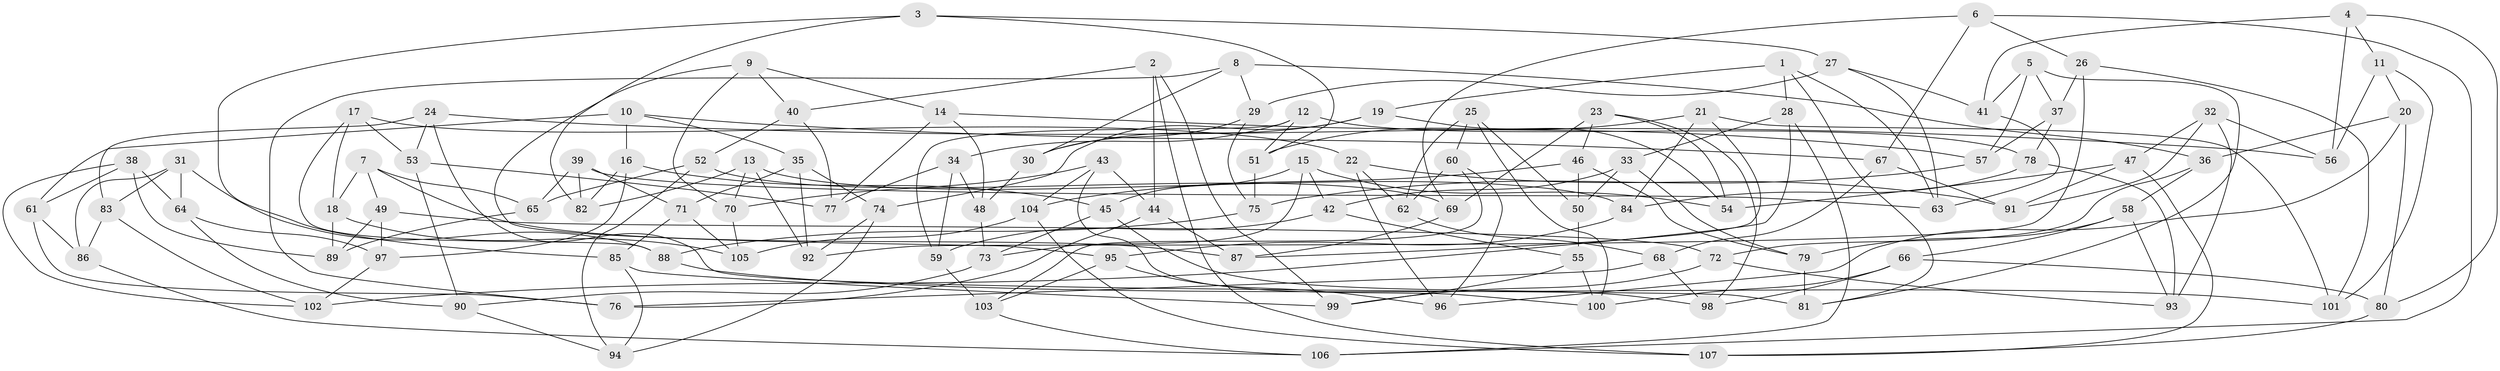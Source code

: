 // Generated by graph-tools (version 1.1) at 2025/16/03/09/25 04:16:30]
// undirected, 107 vertices, 214 edges
graph export_dot {
graph [start="1"]
  node [color=gray90,style=filled];
  1;
  2;
  3;
  4;
  5;
  6;
  7;
  8;
  9;
  10;
  11;
  12;
  13;
  14;
  15;
  16;
  17;
  18;
  19;
  20;
  21;
  22;
  23;
  24;
  25;
  26;
  27;
  28;
  29;
  30;
  31;
  32;
  33;
  34;
  35;
  36;
  37;
  38;
  39;
  40;
  41;
  42;
  43;
  44;
  45;
  46;
  47;
  48;
  49;
  50;
  51;
  52;
  53;
  54;
  55;
  56;
  57;
  58;
  59;
  60;
  61;
  62;
  63;
  64;
  65;
  66;
  67;
  68;
  69;
  70;
  71;
  72;
  73;
  74;
  75;
  76;
  77;
  78;
  79;
  80;
  81;
  82;
  83;
  84;
  85;
  86;
  87;
  88;
  89;
  90;
  91;
  92;
  93;
  94;
  95;
  96;
  97;
  98;
  99;
  100;
  101;
  102;
  103;
  104;
  105;
  106;
  107;
  1 -- 81;
  1 -- 63;
  1 -- 19;
  1 -- 28;
  2 -- 99;
  2 -- 44;
  2 -- 107;
  2 -- 40;
  3 -- 27;
  3 -- 85;
  3 -- 51;
  3 -- 82;
  4 -- 11;
  4 -- 41;
  4 -- 56;
  4 -- 80;
  5 -- 37;
  5 -- 57;
  5 -- 41;
  5 -- 81;
  6 -- 69;
  6 -- 26;
  6 -- 67;
  6 -- 106;
  7 -- 49;
  7 -- 87;
  7 -- 18;
  7 -- 65;
  8 -- 30;
  8 -- 76;
  8 -- 29;
  8 -- 36;
  9 -- 95;
  9 -- 40;
  9 -- 70;
  9 -- 14;
  10 -- 61;
  10 -- 16;
  10 -- 35;
  10 -- 67;
  11 -- 56;
  11 -- 20;
  11 -- 101;
  12 -- 51;
  12 -- 78;
  12 -- 59;
  12 -- 34;
  13 -- 82;
  13 -- 84;
  13 -- 70;
  13 -- 92;
  14 -- 77;
  14 -- 48;
  14 -- 57;
  15 -- 54;
  15 -- 45;
  15 -- 42;
  15 -- 73;
  16 -- 45;
  16 -- 82;
  16 -- 97;
  17 -- 53;
  17 -- 18;
  17 -- 22;
  17 -- 88;
  18 -- 105;
  18 -- 89;
  19 -- 30;
  19 -- 74;
  19 -- 54;
  20 -- 80;
  20 -- 36;
  20 -- 96;
  21 -- 87;
  21 -- 51;
  21 -- 101;
  21 -- 84;
  22 -- 91;
  22 -- 62;
  22 -- 96;
  23 -- 46;
  23 -- 98;
  23 -- 69;
  23 -- 54;
  24 -- 56;
  24 -- 53;
  24 -- 83;
  24 -- 81;
  25 -- 60;
  25 -- 62;
  25 -- 100;
  25 -- 50;
  26 -- 37;
  26 -- 101;
  26 -- 92;
  27 -- 29;
  27 -- 41;
  27 -- 63;
  28 -- 102;
  28 -- 33;
  28 -- 106;
  29 -- 75;
  29 -- 30;
  30 -- 48;
  31 -- 88;
  31 -- 86;
  31 -- 83;
  31 -- 64;
  32 -- 91;
  32 -- 56;
  32 -- 93;
  32 -- 47;
  33 -- 42;
  33 -- 50;
  33 -- 79;
  34 -- 77;
  34 -- 59;
  34 -- 48;
  35 -- 92;
  35 -- 71;
  35 -- 74;
  36 -- 58;
  36 -- 72;
  37 -- 57;
  37 -- 78;
  38 -- 102;
  38 -- 89;
  38 -- 61;
  38 -- 64;
  39 -- 71;
  39 -- 63;
  39 -- 65;
  39 -- 82;
  40 -- 77;
  40 -- 52;
  41 -- 63;
  42 -- 59;
  42 -- 55;
  43 -- 44;
  43 -- 70;
  43 -- 104;
  43 -- 100;
  44 -- 87;
  44 -- 76;
  45 -- 98;
  45 -- 73;
  46 -- 104;
  46 -- 50;
  46 -- 79;
  47 -- 91;
  47 -- 54;
  47 -- 107;
  48 -- 73;
  49 -- 89;
  49 -- 72;
  49 -- 97;
  50 -- 55;
  51 -- 75;
  52 -- 69;
  52 -- 65;
  52 -- 94;
  53 -- 77;
  53 -- 90;
  55 -- 99;
  55 -- 100;
  57 -- 75;
  58 -- 93;
  58 -- 66;
  58 -- 79;
  59 -- 103;
  60 -- 103;
  60 -- 96;
  60 -- 62;
  61 -- 86;
  61 -- 76;
  62 -- 68;
  64 -- 90;
  64 -- 97;
  65 -- 89;
  66 -- 100;
  66 -- 98;
  66 -- 80;
  67 -- 91;
  67 -- 68;
  68 -- 98;
  68 -- 76;
  69 -- 87;
  70 -- 105;
  71 -- 85;
  71 -- 105;
  72 -- 99;
  72 -- 93;
  73 -- 90;
  74 -- 92;
  74 -- 94;
  75 -- 88;
  78 -- 93;
  78 -- 84;
  79 -- 81;
  80 -- 107;
  83 -- 102;
  83 -- 86;
  84 -- 95;
  85 -- 99;
  85 -- 94;
  86 -- 106;
  88 -- 101;
  90 -- 94;
  95 -- 96;
  95 -- 103;
  97 -- 102;
  103 -- 106;
  104 -- 107;
  104 -- 105;
}

